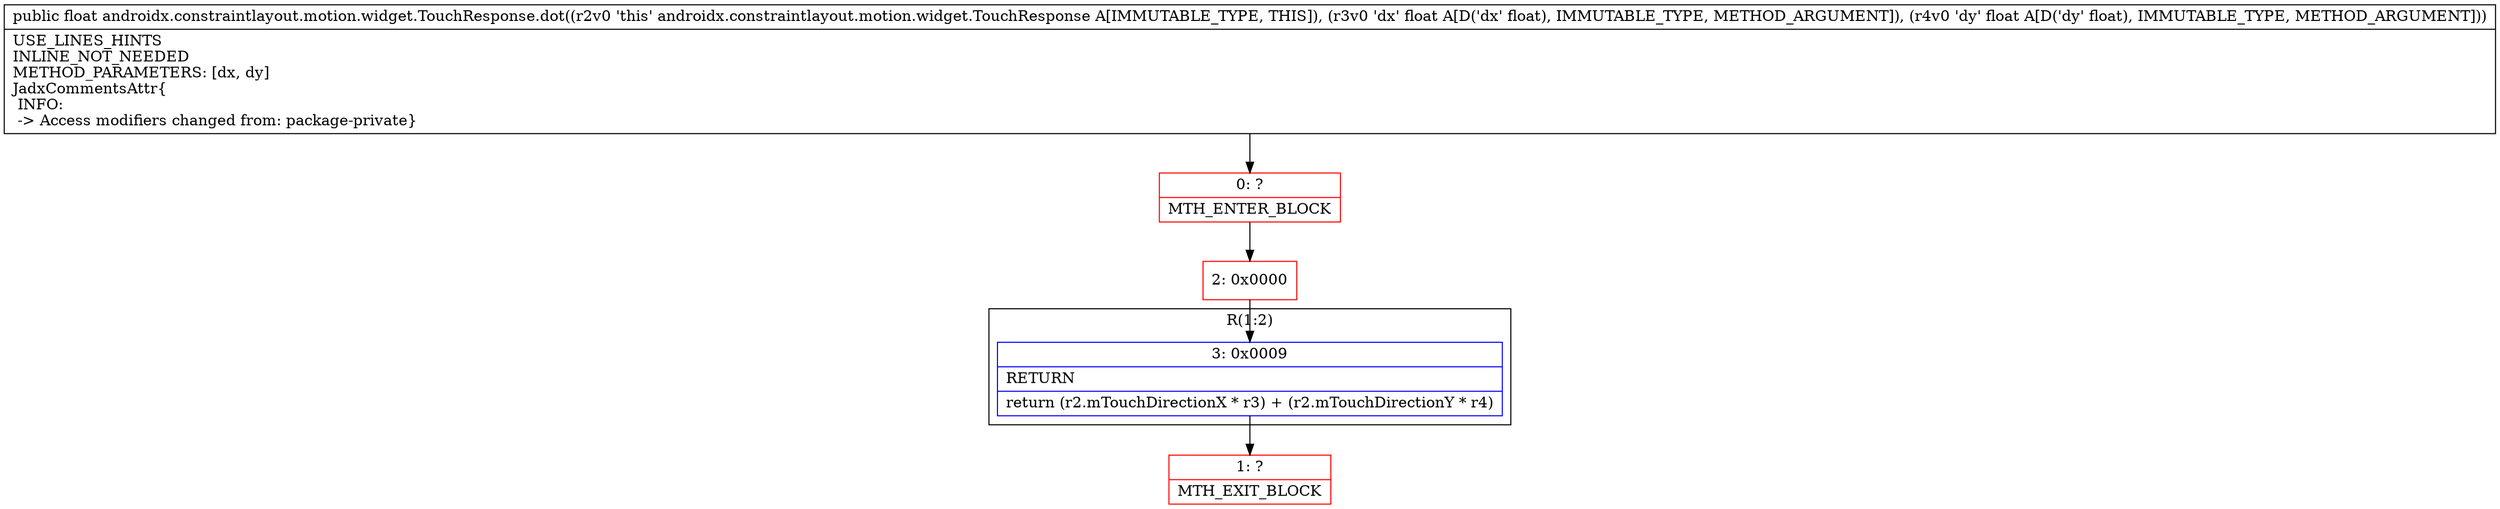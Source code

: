 digraph "CFG forandroidx.constraintlayout.motion.widget.TouchResponse.dot(FF)F" {
subgraph cluster_Region_951185646 {
label = "R(1:2)";
node [shape=record,color=blue];
Node_3 [shape=record,label="{3\:\ 0x0009|RETURN\l|return (r2.mTouchDirectionX * r3) + (r2.mTouchDirectionY * r4)\l}"];
}
Node_0 [shape=record,color=red,label="{0\:\ ?|MTH_ENTER_BLOCK\l}"];
Node_2 [shape=record,color=red,label="{2\:\ 0x0000}"];
Node_1 [shape=record,color=red,label="{1\:\ ?|MTH_EXIT_BLOCK\l}"];
MethodNode[shape=record,label="{public float androidx.constraintlayout.motion.widget.TouchResponse.dot((r2v0 'this' androidx.constraintlayout.motion.widget.TouchResponse A[IMMUTABLE_TYPE, THIS]), (r3v0 'dx' float A[D('dx' float), IMMUTABLE_TYPE, METHOD_ARGUMENT]), (r4v0 'dy' float A[D('dy' float), IMMUTABLE_TYPE, METHOD_ARGUMENT]))  | USE_LINES_HINTS\lINLINE_NOT_NEEDED\lMETHOD_PARAMETERS: [dx, dy]\lJadxCommentsAttr\{\l INFO: \l \-\> Access modifiers changed from: package\-private\}\l}"];
MethodNode -> Node_0;Node_3 -> Node_1;
Node_0 -> Node_2;
Node_2 -> Node_3;
}

